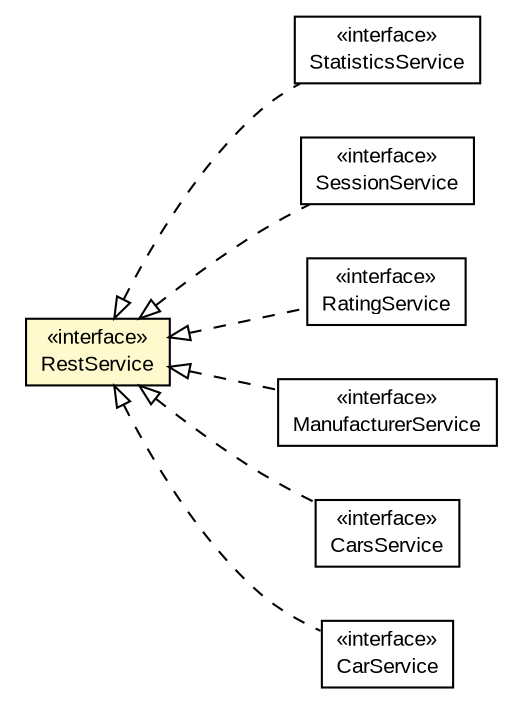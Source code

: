 #!/usr/local/bin/dot
#
# Class diagram 
# Generated by UMLGraph version R5_6-24-gf6e263 (http://www.umlgraph.org/)
#

digraph G {
	edge [fontname="arial",fontsize=10,labelfontname="arial",labelfontsize=10];
	node [fontname="arial",fontsize=10,shape=plaintext];
	nodesep=0.25;
	ranksep=0.5;
	rankdir=LR;
	// com.gwtplatform.dispatch.rest.shared.RestService
	c461878 [label=<<table title="com.gwtplatform.dispatch.rest.shared.RestService" border="0" cellborder="1" cellspacing="0" cellpadding="2" port="p" bgcolor="lemonChiffon" href="./RestService.html">
		<tr><td><table border="0" cellspacing="0" cellpadding="1">
<tr><td align="center" balign="center"> &#171;interface&#187; </td></tr>
<tr><td align="center" balign="center"> RestService </td></tr>
		</table></td></tr>
		</table>>, URL="./RestService.html", fontname="arial", fontcolor="black", fontsize=10.0];
	// com.gwtplatform.carstore.client.rest.StatisticsService
	c462164 [label=<<table title="com.gwtplatform.carstore.client.rest.StatisticsService" border="0" cellborder="1" cellspacing="0" cellpadding="2" port="p" href="../../../carstore/client/rest/StatisticsService.html">
		<tr><td><table border="0" cellspacing="0" cellpadding="1">
<tr><td align="center" balign="center"> &#171;interface&#187; </td></tr>
<tr><td align="center" balign="center"> StatisticsService </td></tr>
		</table></td></tr>
		</table>>, URL="../../../carstore/client/rest/StatisticsService.html", fontname="arial", fontcolor="black", fontsize=10.0];
	// com.gwtplatform.carstore.client.rest.SessionService
	c462165 [label=<<table title="com.gwtplatform.carstore.client.rest.SessionService" border="0" cellborder="1" cellspacing="0" cellpadding="2" port="p" href="../../../carstore/client/rest/SessionService.html">
		<tr><td><table border="0" cellspacing="0" cellpadding="1">
<tr><td align="center" balign="center"> &#171;interface&#187; </td></tr>
<tr><td align="center" balign="center"> SessionService </td></tr>
		</table></td></tr>
		</table>>, URL="../../../carstore/client/rest/SessionService.html", fontname="arial", fontcolor="black", fontsize=10.0];
	// com.gwtplatform.carstore.client.rest.RatingService
	c462166 [label=<<table title="com.gwtplatform.carstore.client.rest.RatingService" border="0" cellborder="1" cellspacing="0" cellpadding="2" port="p" href="../../../carstore/client/rest/RatingService.html">
		<tr><td><table border="0" cellspacing="0" cellpadding="1">
<tr><td align="center" balign="center"> &#171;interface&#187; </td></tr>
<tr><td align="center" balign="center"> RatingService </td></tr>
		</table></td></tr>
		</table>>, URL="../../../carstore/client/rest/RatingService.html", fontname="arial", fontcolor="black", fontsize=10.0];
	// com.gwtplatform.carstore.client.rest.ManufacturerService
	c462167 [label=<<table title="com.gwtplatform.carstore.client.rest.ManufacturerService" border="0" cellborder="1" cellspacing="0" cellpadding="2" port="p" href="../../../carstore/client/rest/ManufacturerService.html">
		<tr><td><table border="0" cellspacing="0" cellpadding="1">
<tr><td align="center" balign="center"> &#171;interface&#187; </td></tr>
<tr><td align="center" balign="center"> ManufacturerService </td></tr>
		</table></td></tr>
		</table>>, URL="../../../carstore/client/rest/ManufacturerService.html", fontname="arial", fontcolor="black", fontsize=10.0];
	// com.gwtplatform.carstore.client.rest.CarsService
	c462168 [label=<<table title="com.gwtplatform.carstore.client.rest.CarsService" border="0" cellborder="1" cellspacing="0" cellpadding="2" port="p" href="../../../carstore/client/rest/CarsService.html">
		<tr><td><table border="0" cellspacing="0" cellpadding="1">
<tr><td align="center" balign="center"> &#171;interface&#187; </td></tr>
<tr><td align="center" balign="center"> CarsService </td></tr>
		</table></td></tr>
		</table>>, URL="../../../carstore/client/rest/CarsService.html", fontname="arial", fontcolor="black", fontsize=10.0];
	// com.gwtplatform.carstore.client.rest.CarService
	c462169 [label=<<table title="com.gwtplatform.carstore.client.rest.CarService" border="0" cellborder="1" cellspacing="0" cellpadding="2" port="p" href="../../../carstore/client/rest/CarService.html">
		<tr><td><table border="0" cellspacing="0" cellpadding="1">
<tr><td align="center" balign="center"> &#171;interface&#187; </td></tr>
<tr><td align="center" balign="center"> CarService </td></tr>
		</table></td></tr>
		</table>>, URL="../../../carstore/client/rest/CarService.html", fontname="arial", fontcolor="black", fontsize=10.0];
	//com.gwtplatform.carstore.client.rest.StatisticsService implements com.gwtplatform.dispatch.rest.shared.RestService
	c461878:p -> c462164:p [dir=back,arrowtail=empty,style=dashed];
	//com.gwtplatform.carstore.client.rest.SessionService implements com.gwtplatform.dispatch.rest.shared.RestService
	c461878:p -> c462165:p [dir=back,arrowtail=empty,style=dashed];
	//com.gwtplatform.carstore.client.rest.RatingService implements com.gwtplatform.dispatch.rest.shared.RestService
	c461878:p -> c462166:p [dir=back,arrowtail=empty,style=dashed];
	//com.gwtplatform.carstore.client.rest.ManufacturerService implements com.gwtplatform.dispatch.rest.shared.RestService
	c461878:p -> c462167:p [dir=back,arrowtail=empty,style=dashed];
	//com.gwtplatform.carstore.client.rest.CarsService implements com.gwtplatform.dispatch.rest.shared.RestService
	c461878:p -> c462168:p [dir=back,arrowtail=empty,style=dashed];
	//com.gwtplatform.carstore.client.rest.CarService implements com.gwtplatform.dispatch.rest.shared.RestService
	c461878:p -> c462169:p [dir=back,arrowtail=empty,style=dashed];
}

